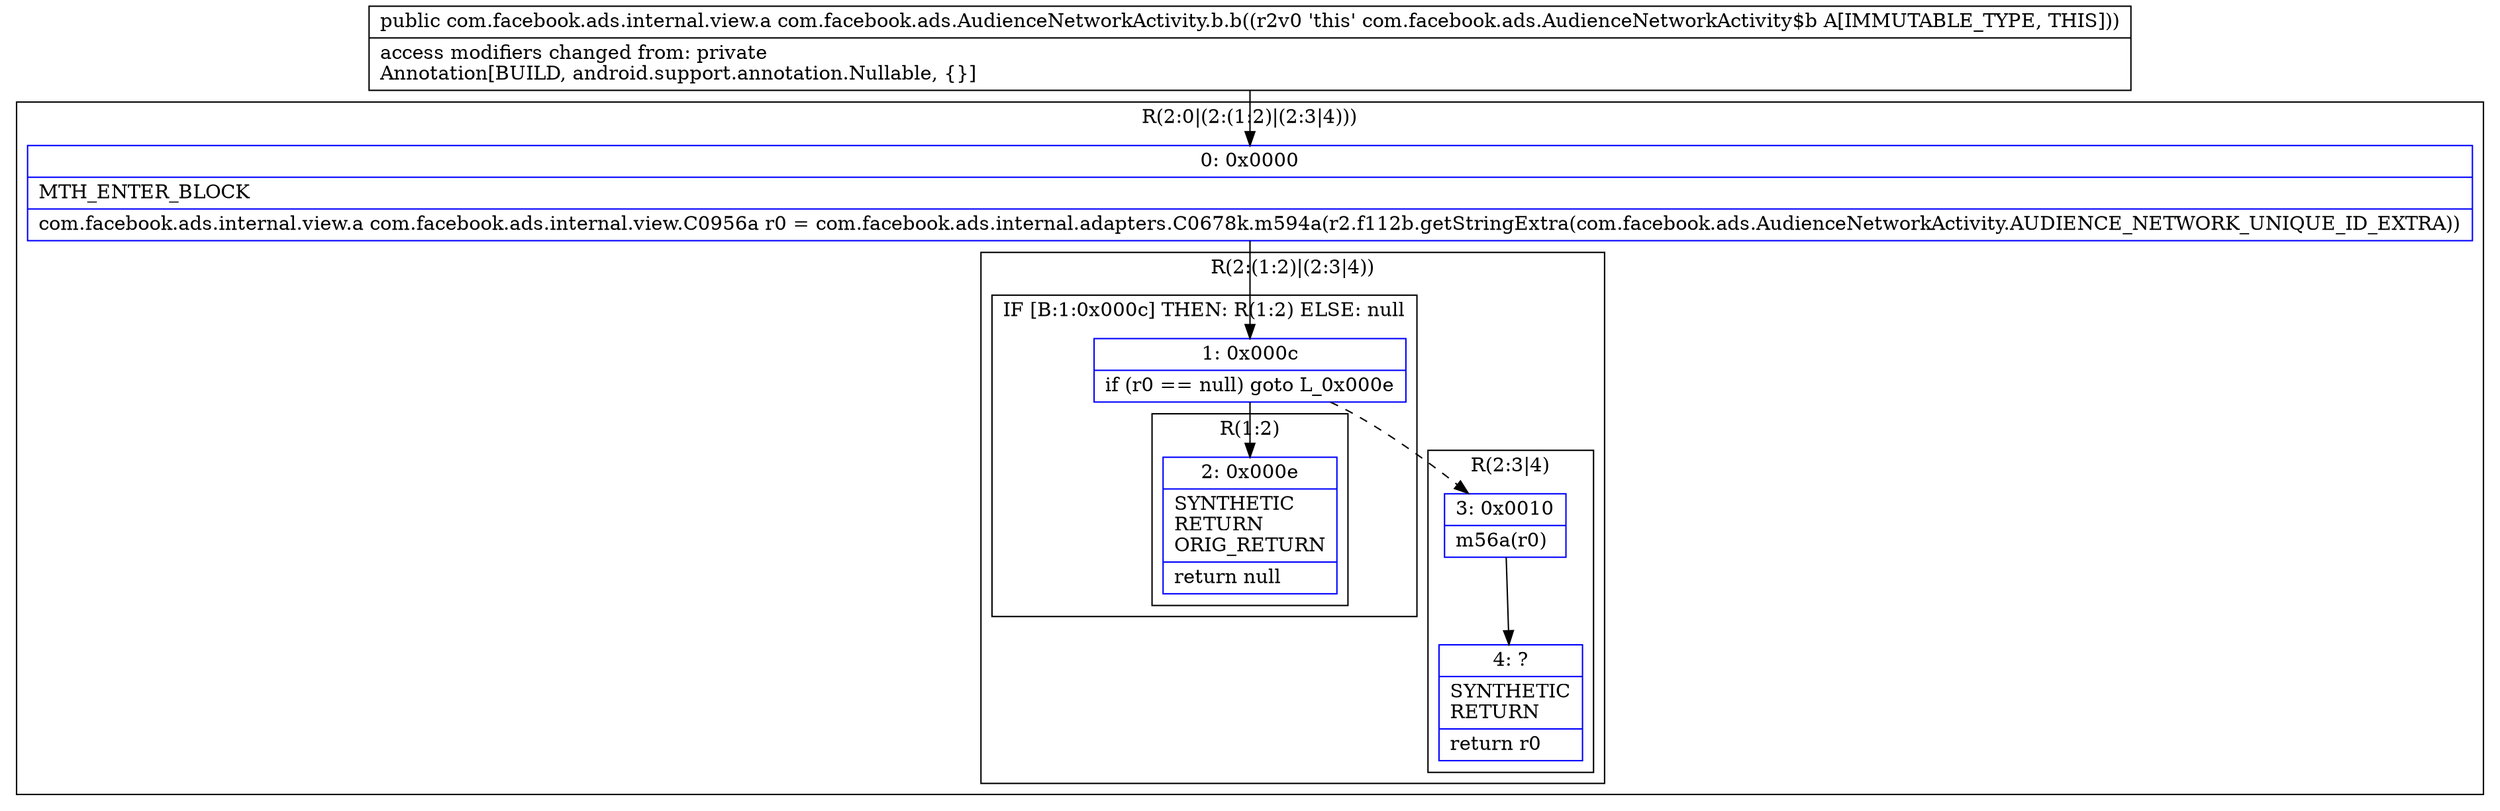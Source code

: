 digraph "CFG forcom.facebook.ads.AudienceNetworkActivity.b.b()Lcom\/facebook\/ads\/internal\/view\/a;" {
subgraph cluster_Region_646565852 {
label = "R(2:0|(2:(1:2)|(2:3|4)))";
node [shape=record,color=blue];
Node_0 [shape=record,label="{0\:\ 0x0000|MTH_ENTER_BLOCK\l|com.facebook.ads.internal.view.a com.facebook.ads.internal.view.C0956a r0 = com.facebook.ads.internal.adapters.C0678k.m594a(r2.f112b.getStringExtra(com.facebook.ads.AudienceNetworkActivity.AUDIENCE_NETWORK_UNIQUE_ID_EXTRA))\l}"];
subgraph cluster_Region_1289166282 {
label = "R(2:(1:2)|(2:3|4))";
node [shape=record,color=blue];
subgraph cluster_IfRegion_737950913 {
label = "IF [B:1:0x000c] THEN: R(1:2) ELSE: null";
node [shape=record,color=blue];
Node_1 [shape=record,label="{1\:\ 0x000c|if (r0 == null) goto L_0x000e\l}"];
subgraph cluster_Region_926745205 {
label = "R(1:2)";
node [shape=record,color=blue];
Node_2 [shape=record,label="{2\:\ 0x000e|SYNTHETIC\lRETURN\lORIG_RETURN\l|return null\l}"];
}
}
subgraph cluster_Region_175436610 {
label = "R(2:3|4)";
node [shape=record,color=blue];
Node_3 [shape=record,label="{3\:\ 0x0010|m56a(r0)\l}"];
Node_4 [shape=record,label="{4\:\ ?|SYNTHETIC\lRETURN\l|return r0\l}"];
}
}
}
MethodNode[shape=record,label="{public com.facebook.ads.internal.view.a com.facebook.ads.AudienceNetworkActivity.b.b((r2v0 'this' com.facebook.ads.AudienceNetworkActivity$b A[IMMUTABLE_TYPE, THIS]))  | access modifiers changed from: private\lAnnotation[BUILD, android.support.annotation.Nullable, \{\}]\l}"];
MethodNode -> Node_0;
Node_0 -> Node_1;
Node_1 -> Node_2;
Node_1 -> Node_3[style=dashed];
Node_3 -> Node_4;
}

